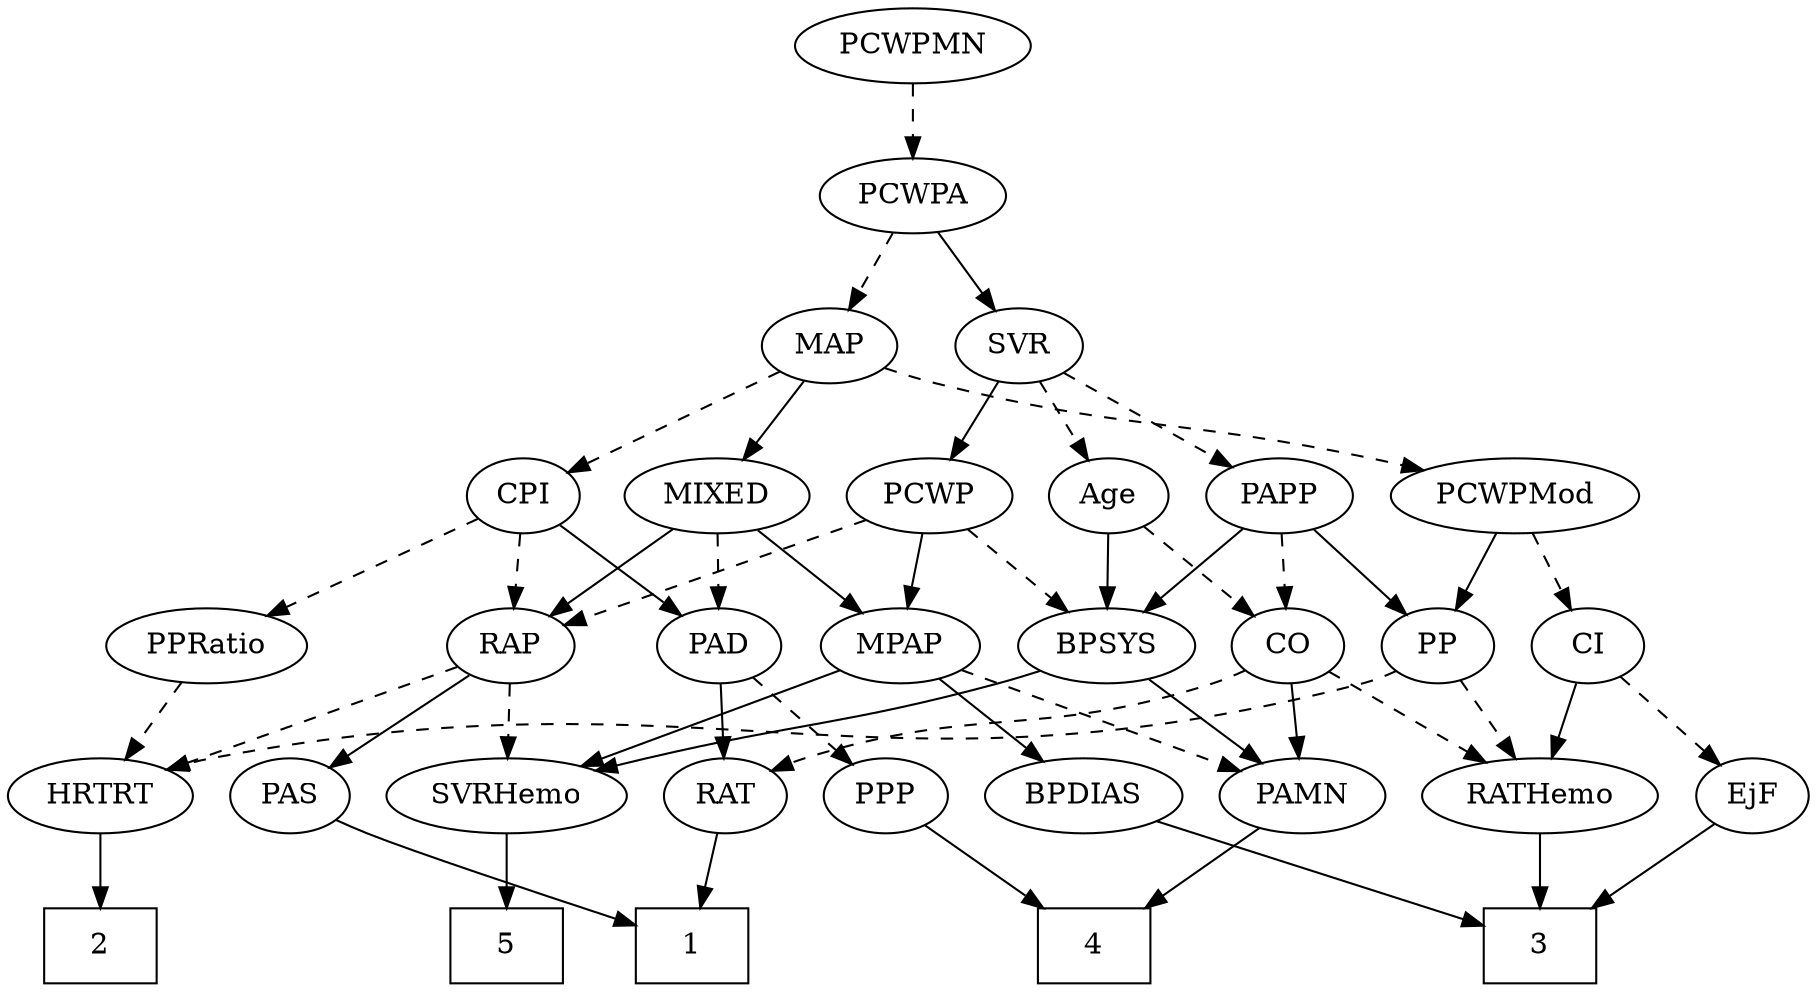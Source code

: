 strict digraph {
	graph [bb="0,0,795.65,468"];
	node [label="\N"];
	1	[height=0.5,
		pos="303.65,18",
		shape=box,
		width=0.75];
	2	[height=0.5,
		pos="39.646,18",
		shape=box,
		width=0.75];
	3	[height=0.5,
		pos="674.65,18",
		shape=box,
		width=0.75];
	4	[height=0.5,
		pos="478.65,18",
		shape=box,
		width=0.75];
	5	[height=0.5,
		pos="219.65,18",
		shape=box,
		width=0.75];
	Age	[height=0.5,
		pos="485.65,234",
		width=0.75];
	BPSYS	[height=0.5,
		pos="485.65,162",
		width=1.0471];
	Age -> BPSYS	[pos="e,485.65,180.1 485.65,215.7 485.65,207.98 485.65,198.71 485.65,190.11",
		style=solid];
	CO	[height=0.5,
		pos="568.65,162",
		width=0.75];
	Age -> CO	[pos="e,552.56,176.56 502.04,219.17 514.29,208.85 531.2,194.58 544.92,183.01",
		style=dashed];
	EjF	[height=0.5,
		pos="768.65,90",
		width=0.75];
	EjF -> 3	[pos="e,697.59,36.082 750.97,75.834 738.22,66.343 720.69,53.288 705.64,42.082",
		style=solid];
	RAP	[height=0.5,
		pos="220.65,162",
		width=0.77632];
	PAS	[height=0.5,
		pos="124.65,90",
		width=0.75];
	RAP -> PAS	[pos="e,142.3,103.87 202.59,147.83 187.88,137.11 166.93,121.83 150.45,109.82",
		style=solid];
	SVRHemo	[height=0.5,
		pos="219.65,90",
		width=1.3902];
	RAP -> SVRHemo	[pos="e,219.89,108.1 220.4,143.7 220.29,135.98 220.16,126.71 220.03,118.11",
		style=dashed];
	HRTRT	[height=0.5,
		pos="39.646,90",
		width=1.1013];
	RAP -> HRTRT	[pos="e,68.834,102.29 197.35,151.99 167.33,140.38 114.7,120.03 78.559,106.05",
		style=dashed];
	MIXED	[height=0.5,
		pos="312.65,234",
		width=1.1193];
	MIXED -> RAP	[pos="e,237.96,176.17 293.14,218.15 279.47,207.75 261.07,193.75 246.22,182.46",
		style=solid];
	MPAP	[height=0.5,
		pos="394.65,162",
		width=0.97491];
	MIXED -> MPAP	[pos="e,377.17,177.92 330.44,217.81 341.8,208.11 356.7,195.39 369.29,184.64",
		style=solid];
	PAD	[height=0.5,
		pos="312.65,162",
		width=0.79437];
	MIXED -> PAD	[pos="e,312.65,180.1 312.65,215.7 312.65,207.98 312.65,198.71 312.65,190.11",
		style=dashed];
	PAMN	[height=0.5,
		pos="570.65,90",
		width=1.011];
	MPAP -> PAMN	[pos="e,543.21,101.91 421.76,150.22 451.78,138.28 500.32,118.97 533.78,105.66",
		style=dashed];
	MPAP -> SVRHemo	[pos="e,252,103.94 367.69,150.22 339.33,138.87 294.32,120.87 261.37,107.69",
		style=solid];
	BPDIAS	[height=0.5,
		pos="473.65,90",
		width=1.1735];
	MPAP -> BPDIAS	[pos="e,456.1,106.55 411.4,146.15 422.17,136.61 436.37,124.03 448.49,113.29",
		style=solid];
	BPSYS -> PAMN	[pos="e,552.65,105.82 503.67,146.15 515.62,136.32 531.48,123.26 544.76,112.32",
		style=solid];
	BPSYS -> SVRHemo	[pos="e,257.01,102.13 457,149.99 450.98,147.86 444.64,145.75 438.65,144 368.68,123.56 349.25,126.1 278.65,108 274.81,107.02 270.84,105.96 \
266.86,104.87",
		style=solid];
	RAT	[height=0.5,
		pos="314.65,90",
		width=0.75827];
	PAD -> RAT	[pos="e,314.16,108.1 313.14,143.7 313.36,135.98 313.63,126.71 313.87,118.11",
		style=solid];
	PPP	[height=0.5,
		pos="386.65,90",
		width=0.75];
	PAD -> PPP	[pos="e,371.59,105.25 327.98,146.5 338.47,136.58 352.54,123.26 364.27,112.16",
		style=dashed];
	CO -> PAMN	[pos="e,570.16,108.1 569.14,143.7 569.36,135.98 569.63,126.71 569.87,118.11",
		style=solid];
	RATHemo	[height=0.5,
		pos="674.65,90",
		width=1.3721];
	CO -> RATHemo	[pos="e,651.59,106.23 587.11,148.81 602.5,138.64 624.78,123.93 643.01,111.89",
		style=dashed];
	CO -> RAT	[pos="e,335.61,101.96 548.06,150.22 543.11,147.92 537.77,145.69 532.65,144 454.33,118.2 428.96,133.8 350.65,108 348.78,107.38 346.87,106.69 \
344.97,105.95",
		style=dashed];
	PAS -> 1	[pos="e,276.47,28.755 145.83,78.625 150.66,76.362 155.8,74.036 160.65,72 180.22,63.768 231.42,45.042 266.92,32.205",
		style=solid];
	PAMN -> 4	[pos="e,501.26,36.204 551.58,74.496 539.47,65.277 523.5,53.128 509.6,42.548",
		style=solid];
	RATHemo -> 3	[pos="e,674.65,36.104 674.65,71.697 674.65,63.983 674.65,54.712 674.65,46.112",
		style=solid];
	CPI	[height=0.5,
		pos="225.65,234",
		width=0.75];
	CPI -> RAP	[pos="e,221.87,180.1 224.41,215.7 223.86,207.98 223.2,198.71 222.58,190.11",
		style=dashed];
	CPI -> PAD	[pos="e,295.63,176.69 242.42,219.5 255.22,209.21 273.05,194.86 287.54,183.2",
		style=solid];
	PPRatio	[height=0.5,
		pos="87.646,162",
		width=1.1013];
	CPI -> PPRatio	[pos="e,113.03,175.88 204.69,222.37 182.8,211.26 148.09,193.66 122.15,180.5",
		style=dashed];
	RAT -> 1	[pos="e,306.36,36.275 311.98,72.055 310.77,64.346 309.31,55.027 307.95,46.364",
		style=solid];
	SVR	[height=0.5,
		pos="445.65,306",
		width=0.77632];
	SVR -> Age	[pos="e,476.42,251.15 454.92,288.76 459.82,280.19 465.94,269.49 471.42,259.9",
		style=dashed];
	PCWP	[height=0.5,
		pos="405.65,234",
		width=0.97491];
	SVR -> PCWP	[pos="e,415.15,251.63 436.37,288.76 431.59,280.4 425.66,270.02 420.28,260.61",
		style=solid];
	PAPP	[height=0.5,
		pos="562.65,234",
		width=0.88464];
	SVR -> PAPP	[pos="e,541.51,247.64 465.49,293.13 483.98,282.07 511.78,265.43 532.91,252.79",
		style=dashed];
	PCWPMod	[height=0.5,
		pos="664.65,234",
		width=1.4443];
	PP	[height=0.5,
		pos="640.65,162",
		width=0.75];
	PCWPMod -> PP	[pos="e,646.4,179.79 658.84,216.05 656.1,208.06 652.76,198.33 649.7,189.4",
		style=solid];
	CI	[height=0.5,
		pos="712.65,162",
		width=0.75];
	PCWPMod -> CI	[pos="e,701.68,178.99 676.02,216.41 681.96,207.74 689.35,196.97 695.93,187.38",
		style=dashed];
	PCWPA	[height=0.5,
		pos="399.65,378",
		width=1.1555];
	PCWPA -> SVR	[pos="e,435.14,322.99 410.55,360.41 416.24,351.74 423.32,340.97 429.63,331.38",
		style=solid];
	MAP	[height=0.5,
		pos="361.65,306",
		width=0.84854];
	PCWPA -> MAP	[pos="e,370.59,323.47 390.64,360.41 386.1,352.04 380.49,341.71 375.42,332.37",
		style=dashed];
	PCWPMN	[height=0.5,
		pos="399.65,450",
		width=1.3902];
	PCWPMN -> PCWPA	[pos="e,399.65,396.1 399.65,431.7 399.65,423.98 399.65,414.71 399.65,406.11",
		style=dashed];
	SVRHemo -> 5	[pos="e,219.65,36.104 219.65,71.697 219.65,63.983 219.65,54.712 219.65,46.112",
		style=solid];
	BPDIAS -> 3	[pos="e,647.46,28.468 505.5,77.908 541.47,65.381 599.92,45.025 637.82,31.825",
		style=solid];
	MAP -> MIXED	[pos="e,324.06,251.31 350.53,289.12 344.41,280.38 336.69,269.35 329.82,259.54",
		style=solid];
	MAP -> CPI	[pos="e,246.45,245.71 339.49,293.6 316.67,281.85 280.94,263.46 255.6,250.42",
		style=dashed];
	MAP -> PCWPMod	[pos="e,626.38,246.23 386.28,295.23 393.42,292.63 401.28,290 408.65,288 493.71,264.93 517.78,271.85 603.65,252 607.8,251.04 612.1,249.98 \
616.4,248.87",
		style=dashed];
	PP -> RATHemo	[pos="e,666.33,108.12 648.53,144.76 652.49,136.61 657.39,126.53 661.87,117.31",
		style=dashed];
	PP -> HRTRT	[pos="e,68.571,102.45 620.58,149.92 615.52,147.58 610,145.4 604.65,144 382.21,85.918 313.87,154.08 88.646,108 85.235,107.3 81.736,106.43 \
78.254,105.44",
		style=dashed];
	PPP -> 4	[pos="e,456.2,36.082 403.95,75.834 416.31,66.431 433.27,53.529 447.9,42.394",
		style=solid];
	PPRatio -> HRTRT	[pos="e,50.94,107.47 76.271,144.41 70.413,135.87 63.152,125.28 56.644,115.79",
		style=dashed];
	PCWP -> RAP	[pos="e,244.62,171.94 378.2,222.35 372.72,220.24 367,218.04 361.65,216 324.92,202 282.72,186.18 254.14,175.49",
		style=dashed];
	PCWP -> MPAP	[pos="e,397.33,180.1 402.93,215.7 401.72,207.98 400.26,198.71 398.91,190.11",
		style=solid];
	PCWP -> BPSYS	[pos="e,468.43,178.07 422.61,218.15 433.67,208.48 448.3,195.68 460.68,184.85",
		style=dashed];
	CI -> EjF	[pos="e,756.52,106.16 724.8,145.81 732.21,136.55 741.83,124.52 750.17,114.09",
		style=dashed];
	CI -> RATHemo	[pos="e,683.94,108.12 703.83,144.76 699.36,136.53 693.82,126.32 688.77,117.02",
		style=solid];
	PAPP -> BPSYS	[pos="e,502.48,178.31 546.32,218.15 535.74,208.54 521.78,195.85 509.92,185.07",
		style=solid];
	PAPP -> CO	[pos="e,567.18,180.1 564.13,215.7 564.79,207.98 565.59,198.71 566.32,190.11",
		style=dashed];
	PAPP -> PP	[pos="e,625.19,176.87 579.19,218.15 590.34,208.15 605.21,194.8 617.53,183.75",
		style=solid];
	HRTRT -> 2	[pos="e,39.646,36.104 39.646,71.697 39.646,63.983 39.646,54.712 39.646,46.112",
		style=solid];
}
